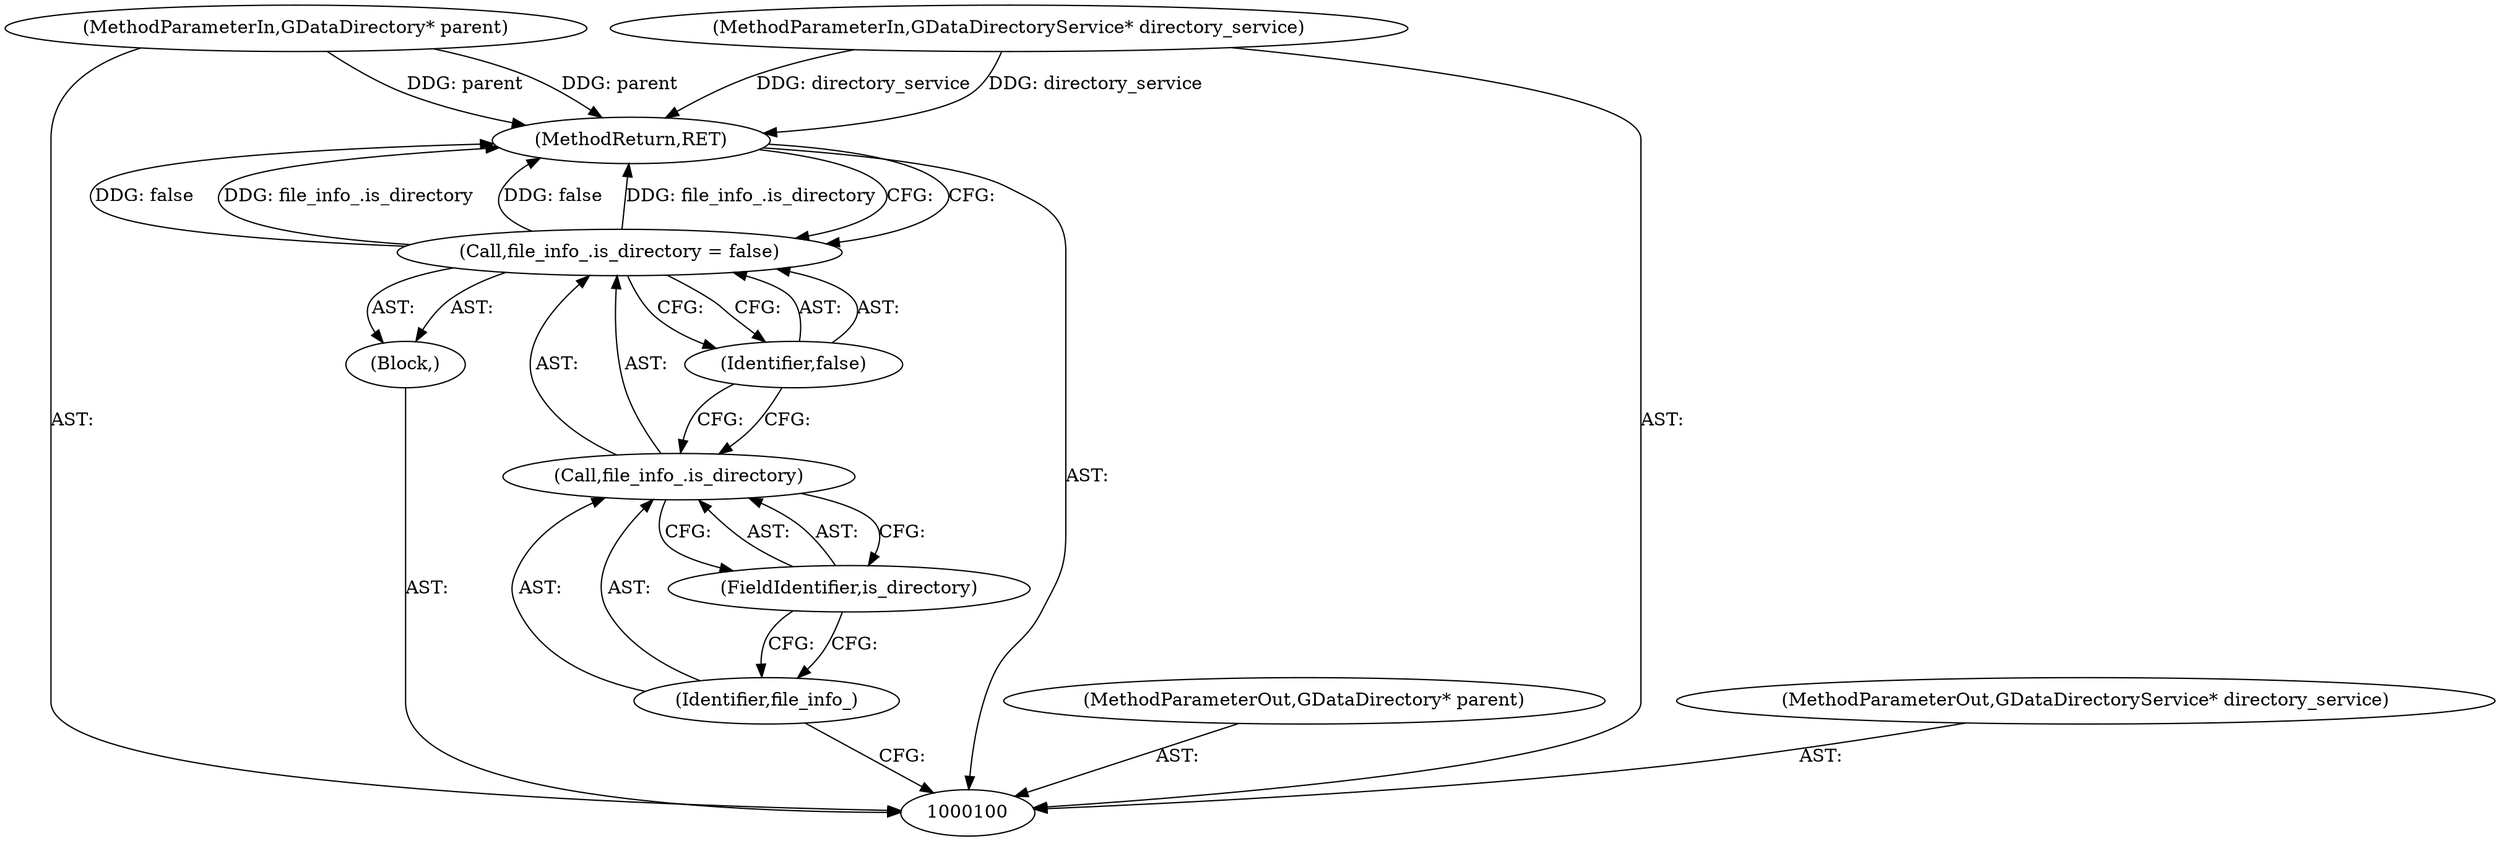 digraph "1_Chrome_dd3b6fe574edad231c01c78e4647a74c38dc4178_12" {
"1000109" [label="(MethodReturn,RET)"];
"1000101" [label="(MethodParameterIn,GDataDirectory* parent)"];
"1000126" [label="(MethodParameterOut,GDataDirectory* parent)"];
"1000102" [label="(MethodParameterIn,GDataDirectoryService* directory_service)"];
"1000127" [label="(MethodParameterOut,GDataDirectoryService* directory_service)"];
"1000103" [label="(Block,)"];
"1000107" [label="(FieldIdentifier,is_directory)"];
"1000108" [label="(Identifier,false)"];
"1000104" [label="(Call,file_info_.is_directory = false)"];
"1000105" [label="(Call,file_info_.is_directory)"];
"1000106" [label="(Identifier,file_info_)"];
"1000109" -> "1000100"  [label="AST: "];
"1000109" -> "1000104"  [label="CFG: "];
"1000104" -> "1000109"  [label="DDG: false"];
"1000104" -> "1000109"  [label="DDG: file_info_.is_directory"];
"1000102" -> "1000109"  [label="DDG: directory_service"];
"1000101" -> "1000109"  [label="DDG: parent"];
"1000101" -> "1000100"  [label="AST: "];
"1000101" -> "1000109"  [label="DDG: parent"];
"1000126" -> "1000100"  [label="AST: "];
"1000102" -> "1000100"  [label="AST: "];
"1000102" -> "1000109"  [label="DDG: directory_service"];
"1000127" -> "1000100"  [label="AST: "];
"1000103" -> "1000100"  [label="AST: "];
"1000104" -> "1000103"  [label="AST: "];
"1000107" -> "1000105"  [label="AST: "];
"1000107" -> "1000106"  [label="CFG: "];
"1000105" -> "1000107"  [label="CFG: "];
"1000108" -> "1000104"  [label="AST: "];
"1000108" -> "1000105"  [label="CFG: "];
"1000104" -> "1000108"  [label="CFG: "];
"1000104" -> "1000103"  [label="AST: "];
"1000104" -> "1000108"  [label="CFG: "];
"1000105" -> "1000104"  [label="AST: "];
"1000108" -> "1000104"  [label="AST: "];
"1000109" -> "1000104"  [label="CFG: "];
"1000104" -> "1000109"  [label="DDG: false"];
"1000104" -> "1000109"  [label="DDG: file_info_.is_directory"];
"1000105" -> "1000104"  [label="AST: "];
"1000105" -> "1000107"  [label="CFG: "];
"1000106" -> "1000105"  [label="AST: "];
"1000107" -> "1000105"  [label="AST: "];
"1000108" -> "1000105"  [label="CFG: "];
"1000106" -> "1000105"  [label="AST: "];
"1000106" -> "1000100"  [label="CFG: "];
"1000107" -> "1000106"  [label="CFG: "];
}
